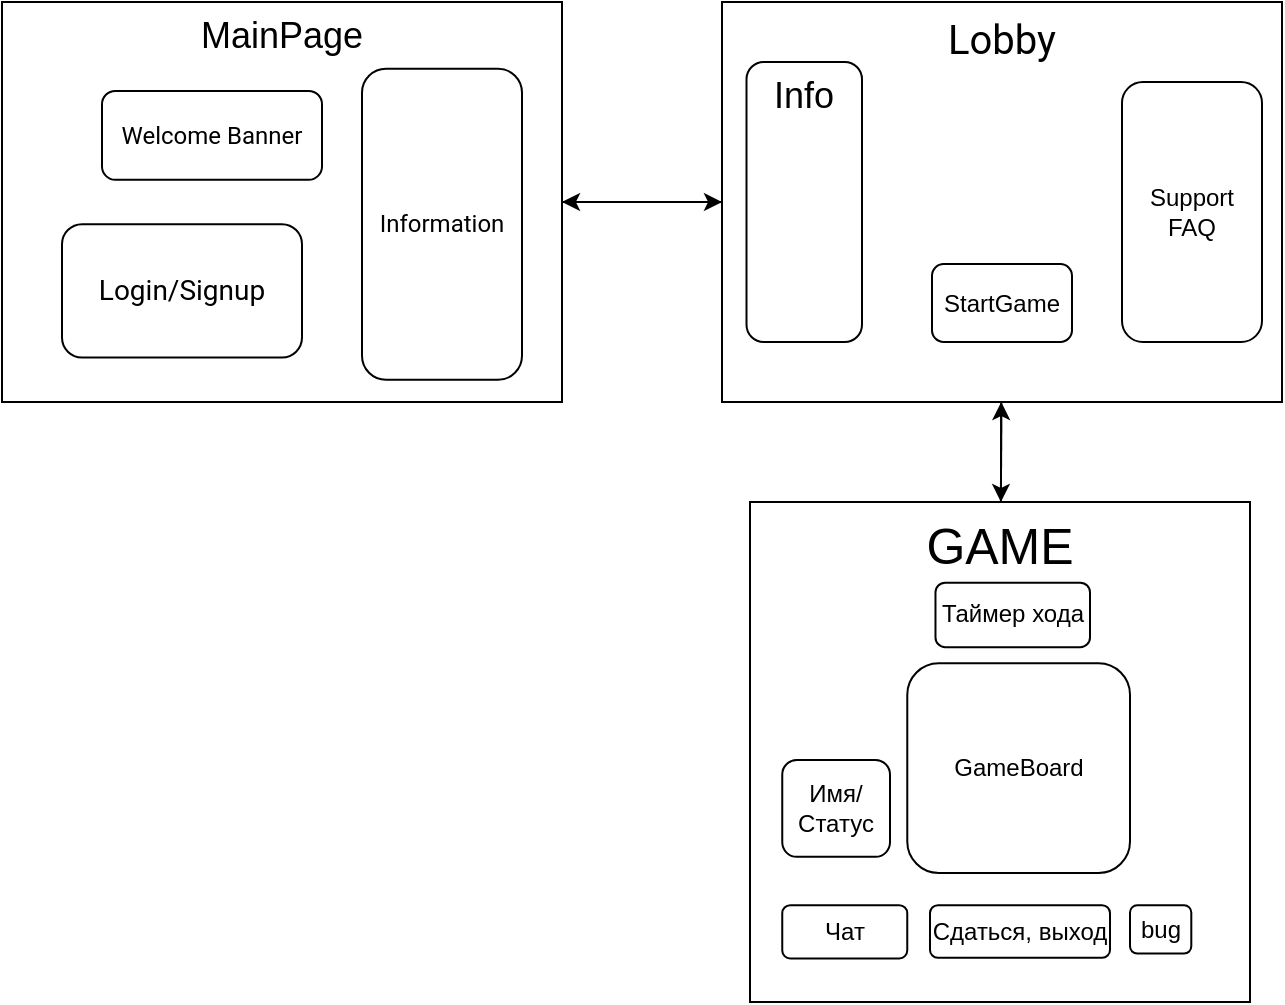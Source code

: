 <mxfile version="24.2.2" type="github">
  <diagram name="Страница — 1" id="iXLhNjQU6RTocYc2TxfD">
    <mxGraphModel dx="814" dy="759" grid="1" gridSize="10" guides="1" tooltips="1" connect="1" arrows="1" fold="1" page="1" pageScale="1" pageWidth="827" pageHeight="1169" math="0" shadow="0">
      <root>
        <mxCell id="0" />
        <mxCell id="1" parent="0" />
        <mxCell id="qr8oWwxXvFvyaeT3T7vS-1" value="MainPage" style="rounded=0;whiteSpace=wrap;html=1;verticalAlign=top;fontSize=18;container=1;" vertex="1" parent="1">
          <mxGeometry x="40" y="40" width="280" height="200" as="geometry">
            <mxRectangle x="40" y="40" width="120" height="40" as="alternateBounds" />
          </mxGeometry>
        </mxCell>
        <mxCell id="qr8oWwxXvFvyaeT3T7vS-4" value="&lt;span style=&quot;box-sizing: inherit; font-family: Roboto, -apple-system, &amp;quot;apple color emoji&amp;quot;, BlinkMacSystemFont, &amp;quot;Segoe UI&amp;quot;, Roboto, Oxygen-Sans, Ubuntu, Cantarell, &amp;quot;Helvetica Neue&amp;quot;, sans-serif; font-size: 14px; text-align: start; white-space-collapse: preserve; background-color: rgb(255, 255, 255);&quot;&gt;Login/Signup&lt;/span&gt;" style="rounded=1;whiteSpace=wrap;html=1;" vertex="1" parent="qr8oWwxXvFvyaeT3T7vS-1">
          <mxGeometry x="30" y="111.111" width="120" height="66.667" as="geometry" />
        </mxCell>
        <mxCell id="qr8oWwxXvFvyaeT3T7vS-2" value="&lt;span style=&quot;box-sizing: inherit; font-family: Roboto, -apple-system, &amp;quot;apple color emoji&amp;quot;, BlinkMacSystemFont, &amp;quot;Segoe UI&amp;quot;, Roboto, Oxygen-Sans, Ubuntu, Cantarell, &amp;quot;Helvetica Neue&amp;quot;, sans-serif; font-size: 12px; text-align: start; white-space-collapse: preserve; background-color: rgb(255, 255, 255);&quot;&gt;Welcome Banner&lt;/span&gt;" style="rounded=1;whiteSpace=wrap;html=1;fontSize=12;" vertex="1" parent="qr8oWwxXvFvyaeT3T7vS-1">
          <mxGeometry x="50" y="44.444" width="110" height="44.444" as="geometry" />
        </mxCell>
        <mxCell id="qr8oWwxXvFvyaeT3T7vS-3" value="&lt;span style=&quot;box-sizing: inherit; font-family: Roboto, -apple-system, &amp;quot;apple color emoji&amp;quot;, BlinkMacSystemFont, &amp;quot;Segoe UI&amp;quot;, Roboto, Oxygen-Sans, Ubuntu, Cantarell, &amp;quot;Helvetica Neue&amp;quot;, sans-serif; text-align: start; white-space-collapse: preserve; background-color: rgb(255, 255, 255);&quot;&gt;Information&lt;/span&gt;" style="rounded=1;whiteSpace=wrap;html=1;" vertex="1" parent="qr8oWwxXvFvyaeT3T7vS-1">
          <mxGeometry x="180" y="33.333" width="80" height="155.556" as="geometry" />
        </mxCell>
        <mxCell id="qr8oWwxXvFvyaeT3T7vS-5" value="&lt;span style=&quot;box-sizing: inherit; font-family: Roboto, -apple-system, &amp;quot;apple color emoji&amp;quot;, BlinkMacSystemFont, &amp;quot;Segoe UI&amp;quot;, Roboto, Oxygen-Sans, Ubuntu, Cantarell, &amp;quot;Helvetica Neue&amp;quot;, sans-serif; font-size: 20px; text-align: start; white-space-collapse: preserve; background-color: rgb(255, 255, 255);&quot;&gt;Lobby&lt;/span&gt;" style="rounded=0;whiteSpace=wrap;html=1;verticalAlign=top;container=1;fontSize=20;" vertex="1" parent="1">
          <mxGeometry x="400" y="40" width="280" height="200" as="geometry" />
        </mxCell>
        <mxCell id="qr8oWwxXvFvyaeT3T7vS-6" value="StartGame" style="rounded=1;whiteSpace=wrap;html=1;" vertex="1" parent="qr8oWwxXvFvyaeT3T7vS-5">
          <mxGeometry x="105" y="131" width="70" height="39" as="geometry" />
        </mxCell>
        <mxCell id="qr8oWwxXvFvyaeT3T7vS-7" value="Info" style="rounded=1;whiteSpace=wrap;html=1;verticalAlign=top;fontSize=18;" vertex="1" parent="qr8oWwxXvFvyaeT3T7vS-5">
          <mxGeometry x="12.25" y="30" width="57.75" height="140" as="geometry" />
        </mxCell>
        <mxCell id="qr8oWwxXvFvyaeT3T7vS-8" value="Support&lt;div&gt;FAQ&lt;/div&gt;" style="rounded=1;whiteSpace=wrap;html=1;" vertex="1" parent="qr8oWwxXvFvyaeT3T7vS-5">
          <mxGeometry x="200" y="40" width="70" height="130" as="geometry" />
        </mxCell>
        <mxCell id="qr8oWwxXvFvyaeT3T7vS-9" value="" style="endArrow=classic;html=1;rounded=0;" edge="1" parent="1" source="qr8oWwxXvFvyaeT3T7vS-1" target="qr8oWwxXvFvyaeT3T7vS-5">
          <mxGeometry width="50" height="50" relative="1" as="geometry">
            <mxPoint x="390" y="420" as="sourcePoint" />
            <mxPoint x="440" y="370" as="targetPoint" />
          </mxGeometry>
        </mxCell>
        <mxCell id="qr8oWwxXvFvyaeT3T7vS-10" value="GAME" style="rounded=0;whiteSpace=wrap;html=1;verticalAlign=top;fontSize=25;container=1;" vertex="1" parent="1">
          <mxGeometry x="414" y="290" width="250" height="250" as="geometry" />
        </mxCell>
        <mxCell id="qr8oWwxXvFvyaeT3T7vS-11" value="GameBoard" style="rounded=1;whiteSpace=wrap;html=1;" vertex="1" parent="qr8oWwxXvFvyaeT3T7vS-10">
          <mxGeometry x="78.64" y="80.65" width="111.36" height="104.84" as="geometry" />
        </mxCell>
        <mxCell id="qr8oWwxXvFvyaeT3T7vS-12" value="Сдаться, выход" style="rounded=1;whiteSpace=wrap;html=1;" vertex="1" parent="qr8oWwxXvFvyaeT3T7vS-10">
          <mxGeometry x="90" y="201.61" width="90" height="26.32" as="geometry" />
        </mxCell>
        <mxCell id="qr8oWwxXvFvyaeT3T7vS-13" value="Чат" style="rounded=1;whiteSpace=wrap;html=1;" vertex="1" parent="qr8oWwxXvFvyaeT3T7vS-10">
          <mxGeometry x="16.13" y="201.613" width="62.5" height="26.613" as="geometry" />
        </mxCell>
        <mxCell id="qr8oWwxXvFvyaeT3T7vS-14" value="Таймер хода" style="rounded=1;whiteSpace=wrap;html=1;" vertex="1" parent="qr8oWwxXvFvyaeT3T7vS-10">
          <mxGeometry x="92.74" y="40.32" width="77.26" height="32.26" as="geometry" />
        </mxCell>
        <mxCell id="qr8oWwxXvFvyaeT3T7vS-15" value="Имя/Статус" style="rounded=1;whiteSpace=wrap;html=1;" vertex="1" parent="qr8oWwxXvFvyaeT3T7vS-10">
          <mxGeometry x="16.13" y="129.03" width="53.87" height="48.39" as="geometry" />
        </mxCell>
        <mxCell id="qr8oWwxXvFvyaeT3T7vS-16" value="bug" style="rounded=1;whiteSpace=wrap;html=1;" vertex="1" parent="qr8oWwxXvFvyaeT3T7vS-10">
          <mxGeometry x="190" y="201.61" width="30.65" height="24.19" as="geometry" />
        </mxCell>
        <mxCell id="qr8oWwxXvFvyaeT3T7vS-17" value="" style="endArrow=classic;html=1;rounded=0;" edge="1" parent="1" source="qr8oWwxXvFvyaeT3T7vS-5" target="qr8oWwxXvFvyaeT3T7vS-10">
          <mxGeometry width="50" height="50" relative="1" as="geometry">
            <mxPoint x="300" y="420" as="sourcePoint" />
            <mxPoint x="350" y="370" as="targetPoint" />
          </mxGeometry>
        </mxCell>
        <mxCell id="qr8oWwxXvFvyaeT3T7vS-18" value="" style="endArrow=classic;html=1;rounded=0;" edge="1" parent="1" source="qr8oWwxXvFvyaeT3T7vS-10" target="qr8oWwxXvFvyaeT3T7vS-5">
          <mxGeometry width="50" height="50" relative="1" as="geometry">
            <mxPoint x="410" y="450" as="sourcePoint" />
            <mxPoint x="460" y="400" as="targetPoint" />
          </mxGeometry>
        </mxCell>
        <mxCell id="qr8oWwxXvFvyaeT3T7vS-19" value="" style="endArrow=classic;html=1;rounded=0;" edge="1" parent="1" source="qr8oWwxXvFvyaeT3T7vS-5" target="qr8oWwxXvFvyaeT3T7vS-1">
          <mxGeometry width="50" height="50" relative="1" as="geometry">
            <mxPoint x="400" y="210" as="sourcePoint" />
            <mxPoint x="450" y="160" as="targetPoint" />
          </mxGeometry>
        </mxCell>
      </root>
    </mxGraphModel>
  </diagram>
</mxfile>
